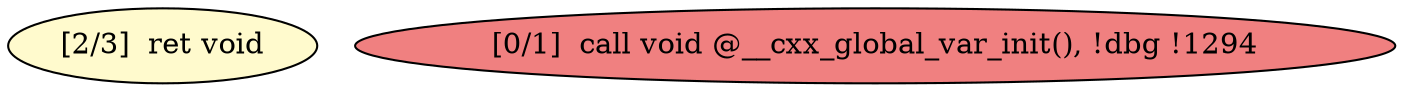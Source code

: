 
digraph G {


node633 [fillcolor=lemonchiffon,label="[2/3]  ret void",shape=ellipse,style=filled ]
node632 [fillcolor=lightcoral,label="[0/1]  call void @__cxx_global_var_init(), !dbg !1294",shape=ellipse,style=filled ]



}
